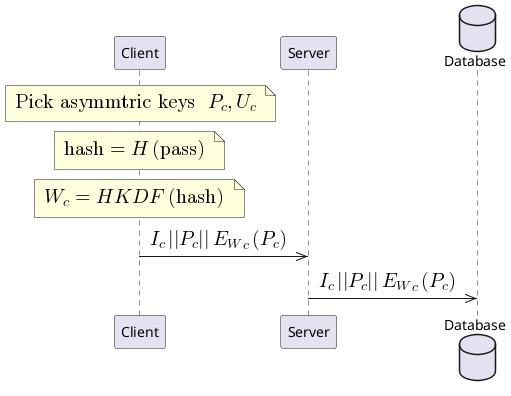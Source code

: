 @startuml
participant Client
participant Server
database Database

note over Client
  <math>"Pick asymmtric keys " P_c, U_c</math>
end note

note over Client
  <math>"hash" = H("pass")</math>
end note

note over Client
  <math>W_c = HKDF("hash")</math>
end note

Client ->> Server: <math>I_c || P_c || E_W_c(P_c)</math>

Server ->> Database: <math>I_c || P_c || E_W_c(P_c)</math>
@enduml